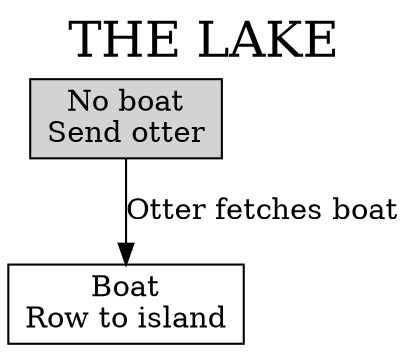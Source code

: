 digraph {
  label="THE LAKE";
  labelloc=t;
  fontsize=24;
  node [shape=box];
  noboat [label="No boat\nSend otter",bgcolor="black",style="filled"];
  boat [label="Boat\nRow to island"];
  noboat -> boat [label="Otter fetches boat"];
}